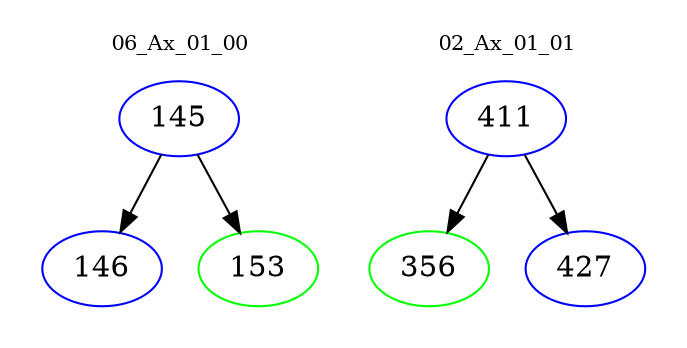 digraph{
subgraph cluster_0 {
color = white
label = "06_Ax_01_00";
fontsize=10;
T0_145 [label="145", color="blue"]
T0_145 -> T0_146 [color="black"]
T0_146 [label="146", color="blue"]
T0_145 -> T0_153 [color="black"]
T0_153 [label="153", color="green"]
}
subgraph cluster_1 {
color = white
label = "02_Ax_01_01";
fontsize=10;
T1_411 [label="411", color="blue"]
T1_411 -> T1_356 [color="black"]
T1_356 [label="356", color="green"]
T1_411 -> T1_427 [color="black"]
T1_427 [label="427", color="blue"]
}
}
